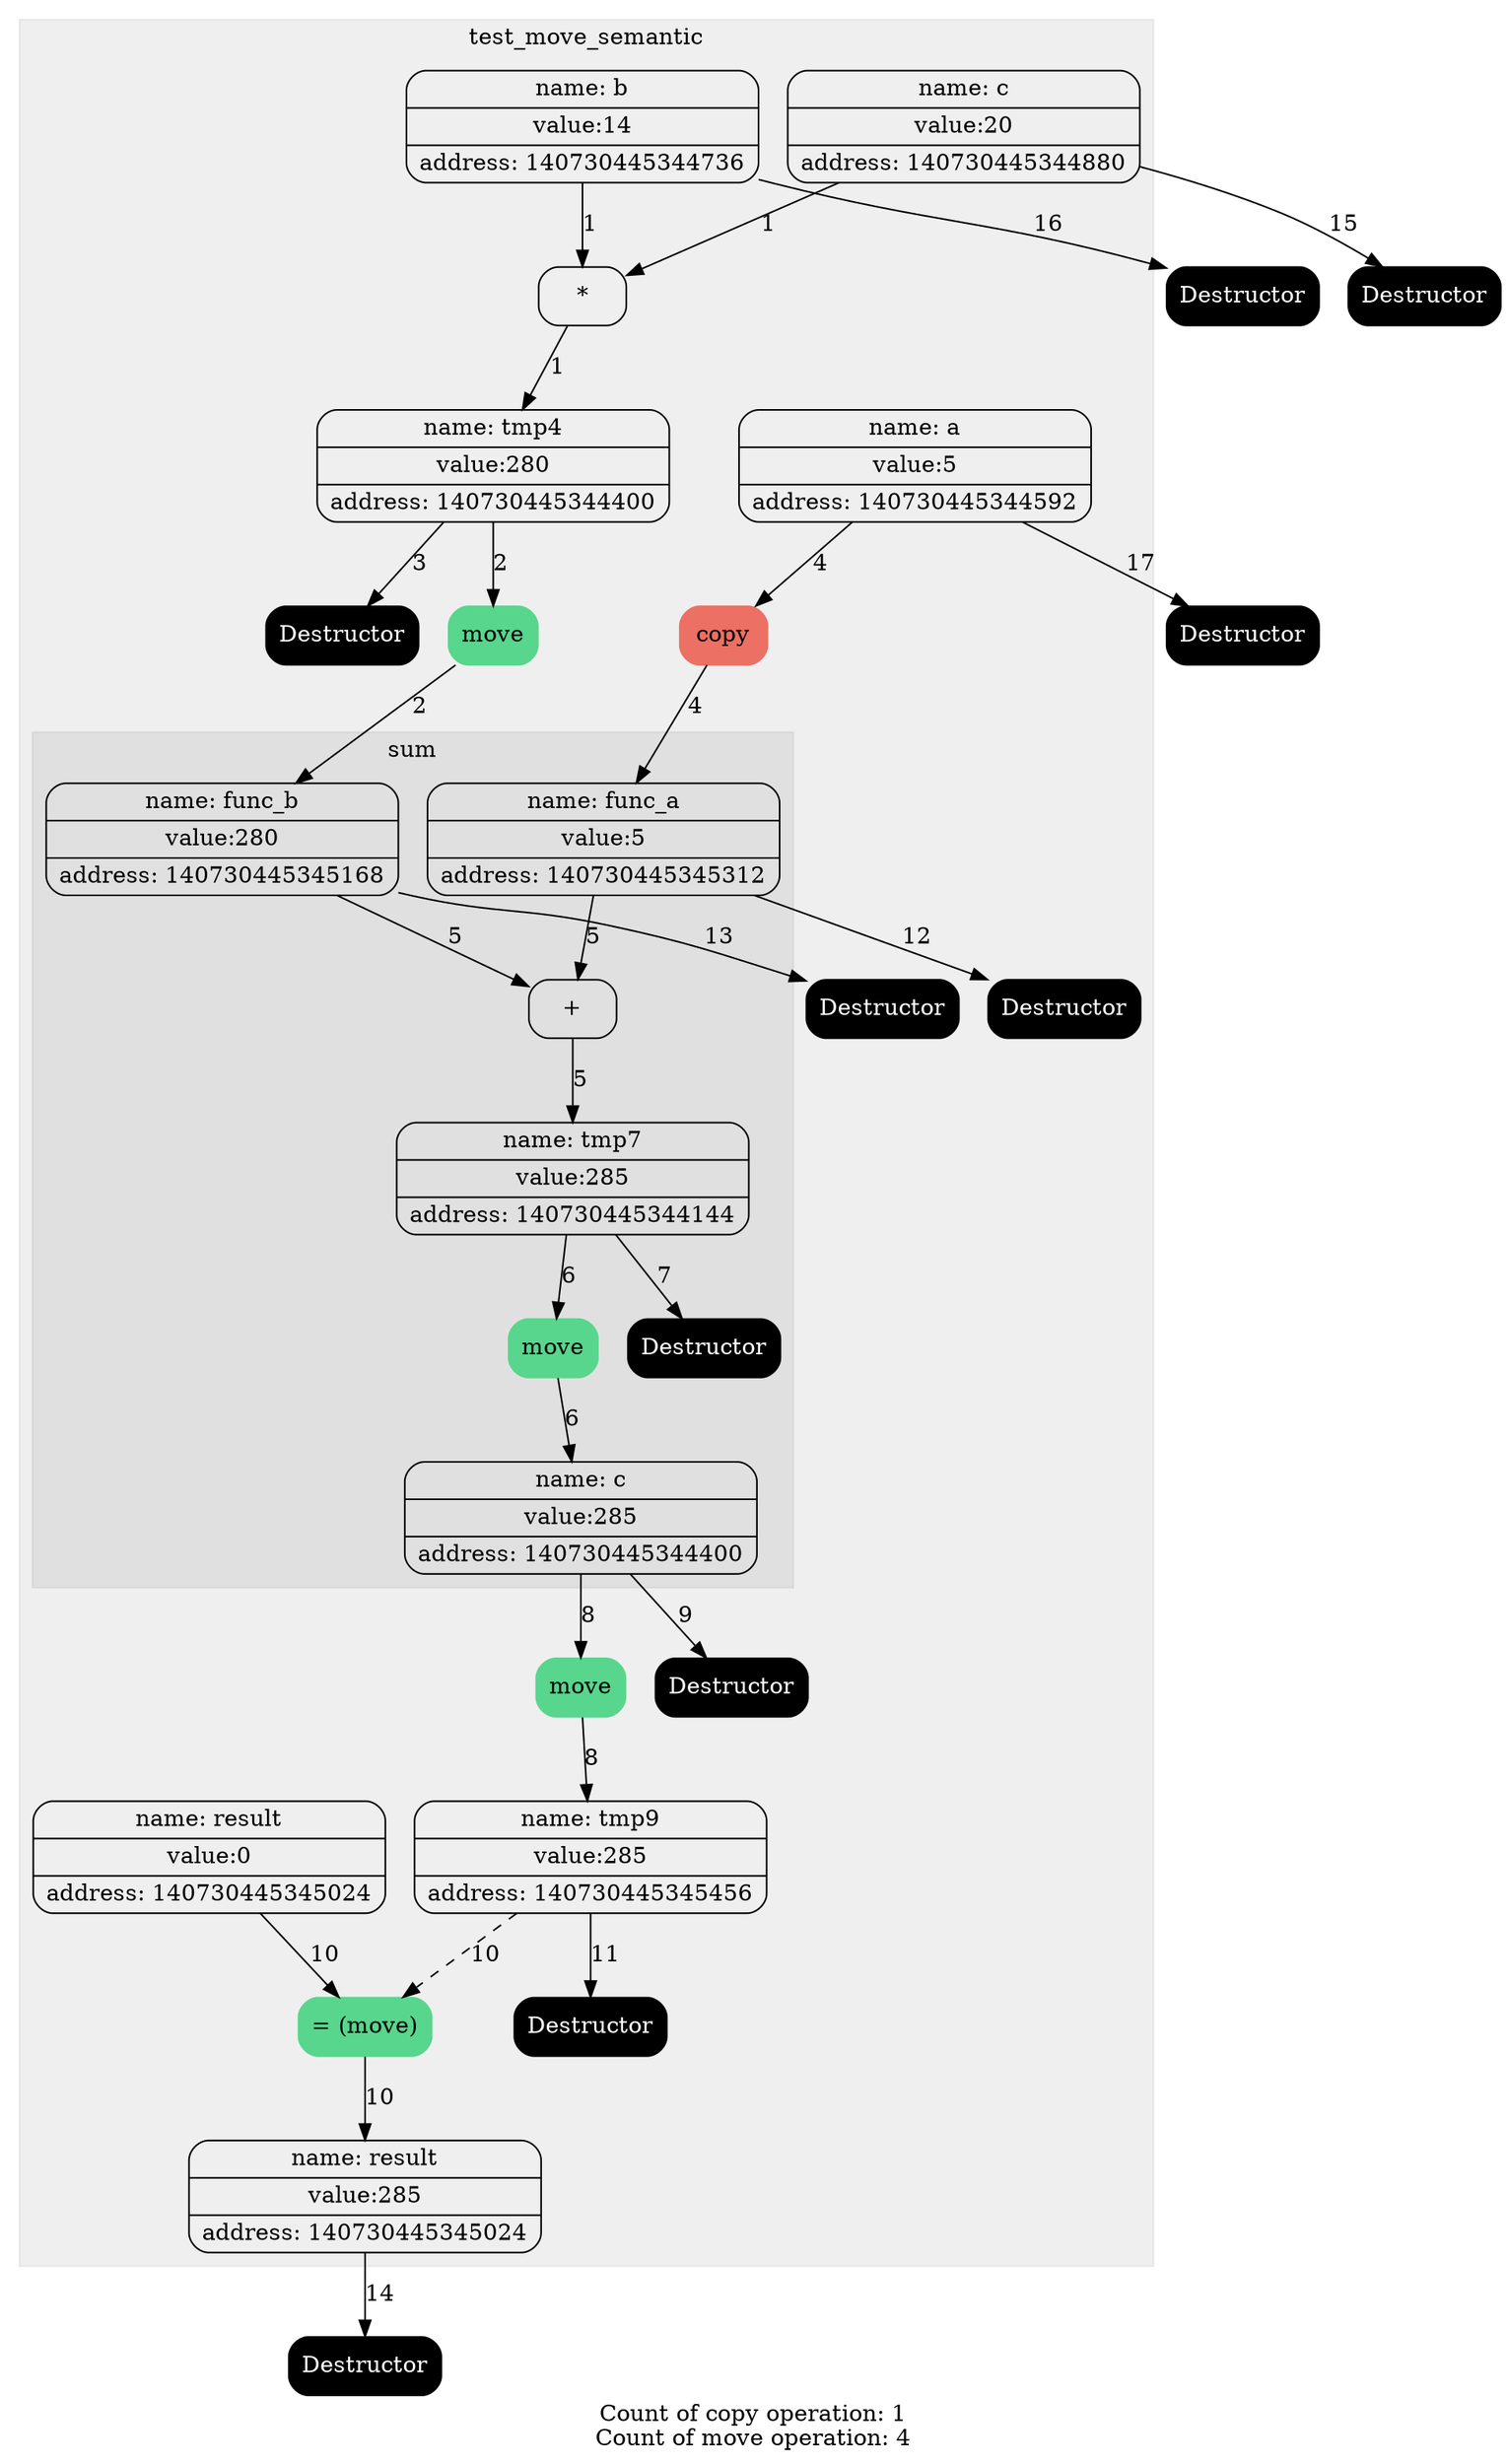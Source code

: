 digraph G{
trankdir=HR;
node[shape=Mrecord];

subgraph "cluster_0" {
label = test_move_semantic;
style= filled
color = "#00000010";
1[label="{ {name: tmp0} | {value:5} | {address: 140730445344592}} " color=""style=""fontcolor=""];
1[label="{ {name: a} | {value:5} | {address: 140730445344592}} " color=""style=""fontcolor=""];
2[label="{ {name: tmp1} | {value:14} | {address: 140730445344736}} " color=""style=""fontcolor=""];
2[label="{ {name: b} | {value:14} | {address: 140730445344736}} " color=""style=""fontcolor=""];
3[label="{ {name: tmp2} | {value:20} | {address: 140730445344880}} " color=""style=""fontcolor=""];
3[label="{ {name: c} | {value:20} | {address: 140730445344880}} " color=""style=""fontcolor=""];
4[label="{ {name: tmp3} | {value:0} | {address: 140730445345024}} " color=""style=""fontcolor=""];
4[label="{ {name: result} | {value:0} | {address: 140730445345024}} " color=""style=""fontcolor=""];
5[label="*" color = "" style = ""fontcolor =""];
edge[style = "" color = ""label = "1"fontcolor =""]2->5;
edge[style = "" color = ""label = "1"fontcolor =""]3->5;
6[label="{ {name: tmp4} | {value:280} | {address: 140730445344400}} " color=""style=""fontcolor=""];
edge[style = "" color = ""label = "1"fontcolor =""]5->6;
7[label="move" color = "#58D68D" style = "filled"fontcolor =""];
edge[style = "" color = ""label = "2"fontcolor =""]6->7;
8[label="{ {name: tmp5} | {value:280} | {address: 140730445345168}} " color=""style=""fontcolor=""];
edge[style = "" color = ""label = "2"fontcolor =""]7->8;
9[label="Destructor" color = "black" style = "filled"fontcolor ="white"];
edge[style = "" color = ""label = "3"fontcolor =""]6->9;
10[label="copy" color = "#EC7063" style = "filled"fontcolor =""];
edge[style = "" color = ""label = "4"fontcolor =""]1->10;
11[label="{ {name: tmp6} | {value:5} | {address: 140730445345312}} " color=""style=""fontcolor=""];
edge[style = "" color = ""label = "4"fontcolor =""]10->11;
subgraph "cluster_1" {
label = sum;
style= filled
color = "#00000010";
11[label="{ {name: func_a} | {value:5} | {address: 140730445345312}} " color=""style=""fontcolor=""];
8[label="{ {name: func_b} | {value:280} | {address: 140730445345168}} " color=""style=""fontcolor=""];
12[label="+" color = "" style = ""fontcolor =""];
edge[style = "" color = ""label = "5"fontcolor =""]11->12;
edge[style = "" color = ""label = "5"fontcolor =""]8->12;
13[label="{ {name: tmp7} | {value:285} | {address: 140730445344144}} " color=""style=""fontcolor=""];
edge[style = "" color = ""label = "5"fontcolor =""]12->13;
14[label="move" color = "#58D68D" style = "filled"fontcolor =""];
edge[style = "" color = ""label = "6"fontcolor =""]13->14;
15[label="{ {name: tmp8} | {value:285} | {address: 140730445344400}} " color=""style=""fontcolor=""];
edge[style = "" color = ""label = "6"fontcolor =""]14->15;
16[label="Destructor" color = "black" style = "filled"fontcolor ="white"];
edge[style = "" color = ""label = "7"fontcolor =""]13->16;
15[label="{ {name: c} | {value:285} | {address: 140730445344400}} " color=""style=""fontcolor=""];
}
17[label="move" color = "#58D68D" style = "filled"fontcolor =""];
edge[style = "" color = ""label = "8"fontcolor =""]15->17;
18[label="{ {name: tmp9} | {value:285} | {address: 140730445345456}} " color=""style=""fontcolor=""];
edge[style = "" color = ""label = "8"fontcolor =""]17->18;
19[label="Destructor" color = "black" style = "filled"fontcolor ="white"];
edge[style = "" color = ""label = "9"fontcolor =""]15->19;
20[label="= (move)" color = "#58D68D" style = "filled"fontcolor =""];
edge[style = "" color = ""label = "10"fontcolor =""]4->20;
edge[style = "dashed" color = ""label = "10"fontcolor =""]18->20;
21[label="{ {name: result} | {value:285} | {address: 140730445345024}} " color=""style=""fontcolor=""];
edge[style = "" color = ""label = "10"fontcolor =""]20->21;
22[label="Destructor" color = "black" style = "filled"fontcolor ="white"];
edge[style = "" color = ""label = "11"fontcolor =""]18->22;
23[label="Destructor" color = "black" style = "filled"fontcolor ="white"];
edge[style = "" color = ""label = "12"fontcolor =""]11->23;
24[label="Destructor" color = "black" style = "filled"fontcolor ="white"];
edge[style = "" color = ""label = "13"fontcolor =""]8->24;
}
25[label="Destructor" color = "black" style = "filled"fontcolor ="white"];
edge[style = "" color = ""label = "14"fontcolor =""]21->25;
26[label="Destructor" color = "black" style = "filled"fontcolor ="white"];
edge[style = "" color = ""label = "15"fontcolor =""]3->26;
27[label="Destructor" color = "black" style = "filled"fontcolor ="white"];
edge[style = "" color = ""label = "16"fontcolor =""]2->27;
28[label="Destructor" color = "black" style = "filled"fontcolor ="white"];
edge[style = "" color = ""label = "17"fontcolor =""]1->28;
label="Count of copy operation: 1
Count of move operation: 4"}